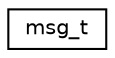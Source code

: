 digraph "Graphical Class Hierarchy"
{
  edge [fontname="Helvetica",fontsize="10",labelfontname="Helvetica",labelfontsize="10"];
  node [fontname="Helvetica",fontsize="10",shape=record];
  rankdir="LR";
  Node1 [label="msg_t",height=0.2,width=0.4,color="black", fillcolor="white", style="filled",URL="$structmsg__t.html"];
}
